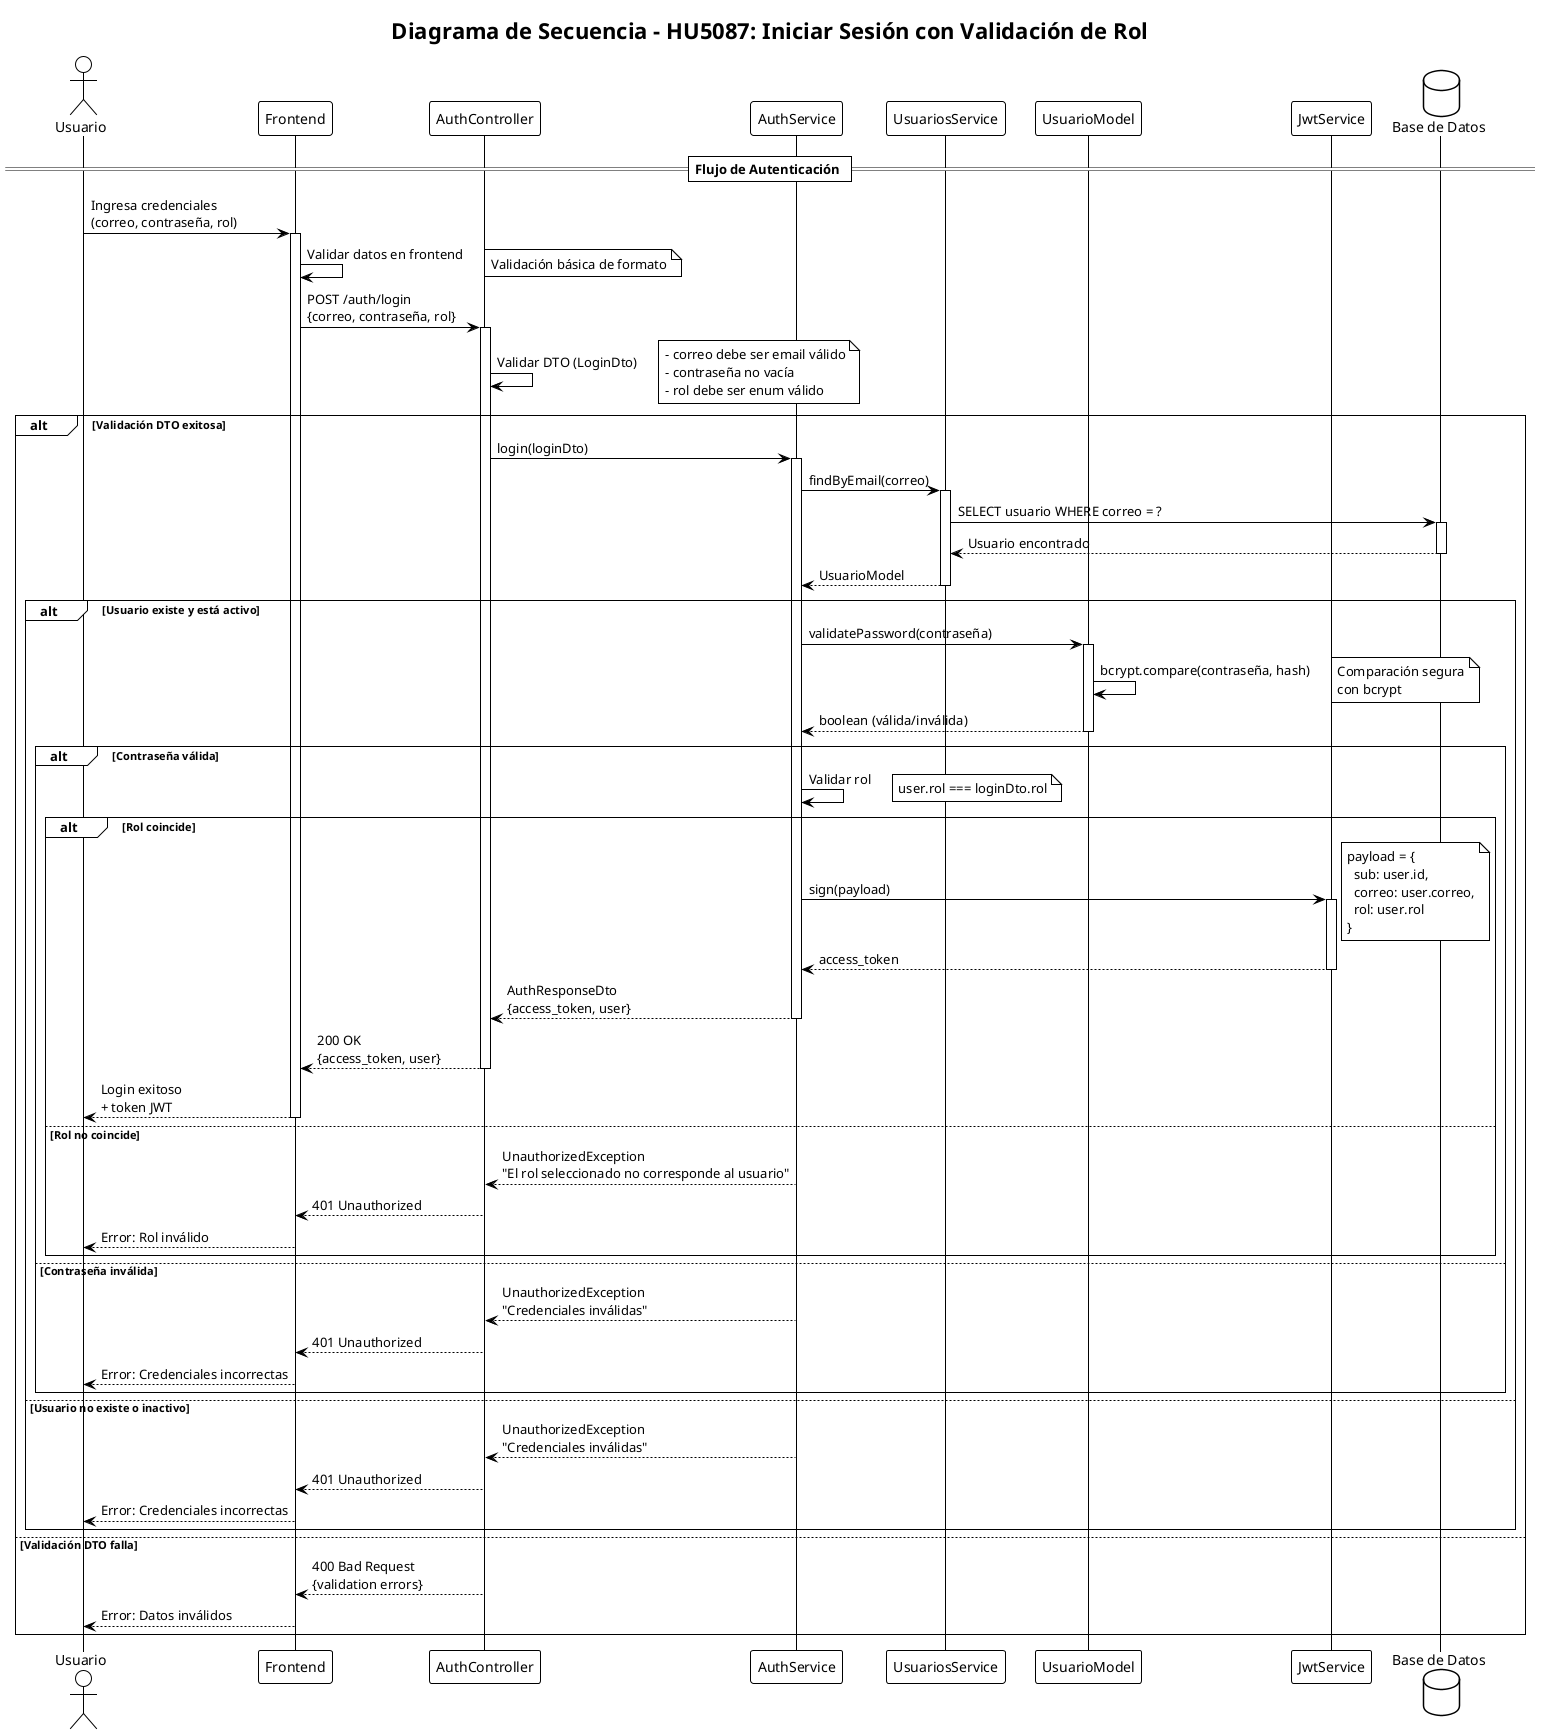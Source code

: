 @startuml HU5087-Login-Sequence-Diagram
!theme plain
title Diagrama de Secuencia - HU5087: Iniciar Sesión con Validación de Rol

actor Usuario as U
participant "Frontend" as F
participant "AuthController" as AC
participant "AuthService" as AS
participant "UsuariosService" as US
participant "UsuarioModel" as UM
participant "JwtService" as JWT
database "Base de Datos" as DB

== Flujo de Autenticación ==

U -> F: Ingresa credenciales\n(correo, contraseña, rol)
activate F

F -> F: Validar datos en frontend
note right: Validación básica de formato

F -> AC: POST /auth/login\n{correo, contraseña, rol}
activate AC

AC -> AC: Validar DTO (LoginDto)
note right: - correo debe ser email válido\n- contraseña no vacía\n- rol debe ser enum válido

alt Validación DTO exitosa
    AC -> AS: login(loginDto)
    activate AS
    
    AS -> US: findByEmail(correo)
    activate US
    
    US -> DB: SELECT usuario WHERE correo = ?
    activate DB
    DB --> US: Usuario encontrado
    deactivate DB
    
    US --> AS: UsuarioModel
    deactivate US
    
    alt Usuario existe y está activo
        AS -> UM: validatePassword(contraseña)
        activate UM
        
        UM -> UM: bcrypt.compare(contraseña, hash)
        note right: Comparación segura\ncon bcrypt
        
        UM --> AS: boolean (válida/inválida)
        deactivate UM
        
        alt Contraseña válida
            AS -> AS: Validar rol
            note right: user.rol === loginDto.rol
            
            alt Rol coincide
                AS -> JWT: sign(payload)
                activate JWT
                note right: payload = {\n  sub: user.id,\n  correo: user.correo,\n  rol: user.rol\n}
                
                JWT --> AS: access_token
                deactivate JWT
                
                AS --> AC: AuthResponseDto\n{access_token, user}
                deactivate AS
                
                AC --> F: 200 OK\n{access_token, user}
                deactivate AC
                
                F --> U: Login exitoso\n+ token JWT
                deactivate F
                
            else Rol no coincide
                AS --> AC: UnauthorizedException\n"El rol seleccionado no corresponde al usuario"
                deactivate AS
                
                AC --> F: 401 Unauthorized
                deactivate AC
                
                F --> U: Error: Rol inválido
                deactivate F
            end
            
        else Contraseña inválida
            AS --> AC: UnauthorizedException\n"Credenciales inválidas"
            deactivate AS
            
            AC --> F: 401 Unauthorized
            deactivate AC
            
            F --> U: Error: Credenciales incorrectas
            deactivate F
        end
        
    else Usuario no existe o inactivo
        AS --> AC: UnauthorizedException\n"Credenciales inválidas"
        deactivate AS
        
        AC --> F: 401 Unauthorized
        deactivate AC
        
        F --> U: Error: Credenciales incorrectas
        deactivate F
    end
    
else Validación DTO falla
    AC --> F: 400 Bad Request\n{validation errors}
    deactivate AC
    
    F --> U: Error: Datos inválidos
    deactivate F
end

@enduml